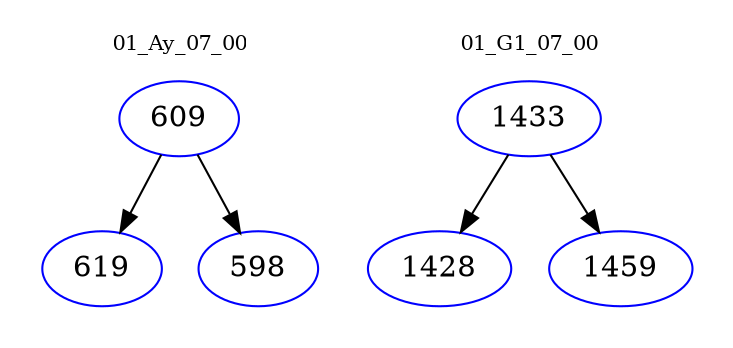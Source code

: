 digraph{
subgraph cluster_0 {
color = white
label = "01_Ay_07_00";
fontsize=10;
T0_609 [label="609", color="blue"]
T0_609 -> T0_619 [color="black"]
T0_619 [label="619", color="blue"]
T0_609 -> T0_598 [color="black"]
T0_598 [label="598", color="blue"]
}
subgraph cluster_1 {
color = white
label = "01_G1_07_00";
fontsize=10;
T1_1433 [label="1433", color="blue"]
T1_1433 -> T1_1428 [color="black"]
T1_1428 [label="1428", color="blue"]
T1_1433 -> T1_1459 [color="black"]
T1_1459 [label="1459", color="blue"]
}
}
